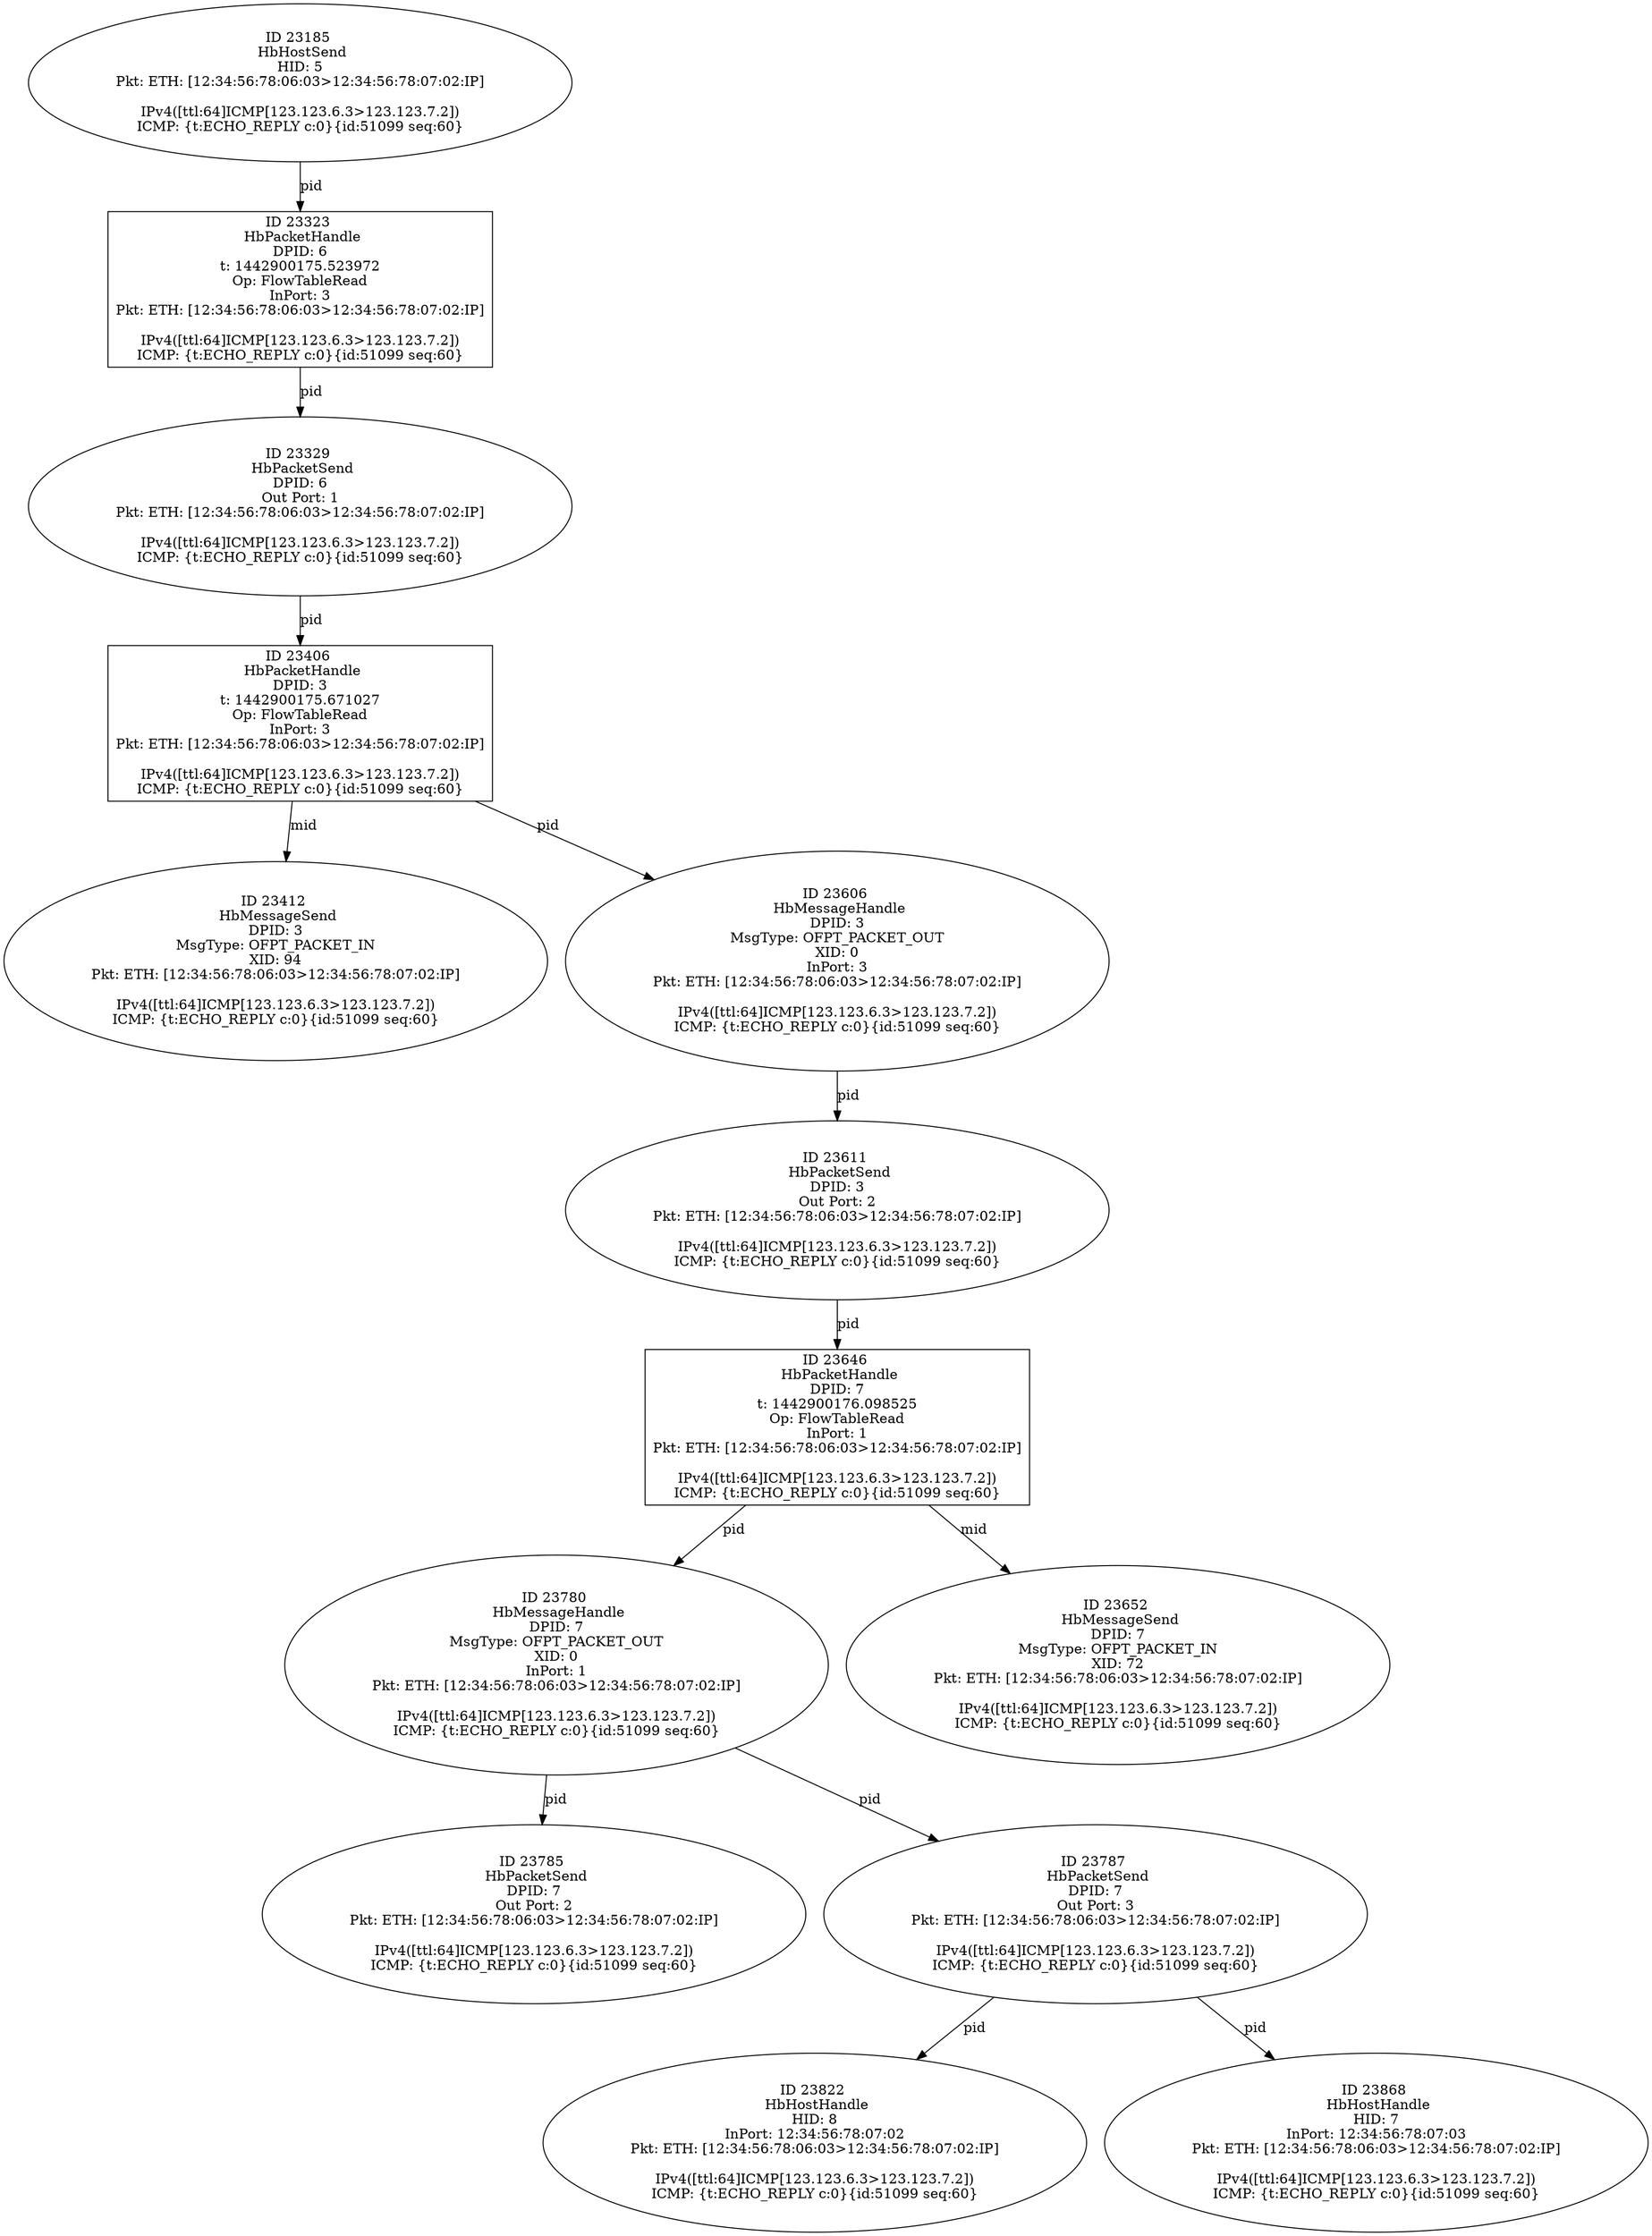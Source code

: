 strict digraph G {
23329 [shape=oval, event=<hb_events.HbPacketSend object at 0x10cdc4f90>, label="ID 23329 
 HbPacketSend
DPID: 6
Out Port: 1
Pkt: ETH: [12:34:56:78:06:03>12:34:56:78:07:02:IP]

IPv4([ttl:64]ICMP[123.123.6.3>123.123.7.2])
ICMP: {t:ECHO_REPLY c:0}{id:51099 seq:60}"];
23323 [shape=box, event=<hb_events.HbPacketHandle object at 0x10cdb5e50>, label="ID 23323 
 HbPacketHandle
DPID: 6
t: 1442900175.523972
Op: FlowTableRead
InPort: 3
Pkt: ETH: [12:34:56:78:06:03>12:34:56:78:07:02:IP]

IPv4([ttl:64]ICMP[123.123.6.3>123.123.7.2])
ICMP: {t:ECHO_REPLY c:0}{id:51099 seq:60}"];
23780 [shape=oval, event=<hb_events.HbMessageHandle object at 0x10cf53510>, label="ID 23780 
 HbMessageHandle
DPID: 7
MsgType: OFPT_PACKET_OUT
XID: 0
InPort: 1
Pkt: ETH: [12:34:56:78:06:03>12:34:56:78:07:02:IP]

IPv4([ttl:64]ICMP[123.123.6.3>123.123.7.2])
ICMP: {t:ECHO_REPLY c:0}{id:51099 seq:60}"];
23785 [shape=oval, event=<hb_events.HbPacketSend object at 0x10cf53a90>, label="ID 23785 
 HbPacketSend
DPID: 7
Out Port: 2
Pkt: ETH: [12:34:56:78:06:03>12:34:56:78:07:02:IP]

IPv4([ttl:64]ICMP[123.123.6.3>123.123.7.2])
ICMP: {t:ECHO_REPLY c:0}{id:51099 seq:60}"];
23787 [shape=oval, event=<hb_events.HbPacketSend object at 0x10cf5ad90>, label="ID 23787 
 HbPacketSend
DPID: 7
Out Port: 3
Pkt: ETH: [12:34:56:78:06:03>12:34:56:78:07:02:IP]

IPv4([ttl:64]ICMP[123.123.6.3>123.123.7.2])
ICMP: {t:ECHO_REPLY c:0}{id:51099 seq:60}"];
23406 [shape=box, event=<hb_events.HbPacketHandle object at 0x10cdf4250>, label="ID 23406 
 HbPacketHandle
DPID: 3
t: 1442900175.671027
Op: FlowTableRead
InPort: 3
Pkt: ETH: [12:34:56:78:06:03>12:34:56:78:07:02:IP]

IPv4([ttl:64]ICMP[123.123.6.3>123.123.7.2])
ICMP: {t:ECHO_REPLY c:0}{id:51099 seq:60}"];
23185 [shape=oval, event=<hb_events.HbHostSend object at 0x10cd52910>, label="ID 23185 
 HbHostSend
HID: 5
Pkt: ETH: [12:34:56:78:06:03>12:34:56:78:07:02:IP]

IPv4([ttl:64]ICMP[123.123.6.3>123.123.7.2])
ICMP: {t:ECHO_REPLY c:0}{id:51099 seq:60}"];
23412 [shape=oval, event=<hb_events.HbMessageSend object at 0x10ce02090>, label="ID 23412 
 HbMessageSend
DPID: 3
MsgType: OFPT_PACKET_IN
XID: 94
Pkt: ETH: [12:34:56:78:06:03>12:34:56:78:07:02:IP]

IPv4([ttl:64]ICMP[123.123.6.3>123.123.7.2])
ICMP: {t:ECHO_REPLY c:0}{id:51099 seq:60}"];
23822 [shape=oval, event=<hb_events.HbHostHandle object at 0x10cf73190>, label="ID 23822 
 HbHostHandle
HID: 8
InPort: 12:34:56:78:07:02
Pkt: ETH: [12:34:56:78:06:03>12:34:56:78:07:02:IP]

IPv4([ttl:64]ICMP[123.123.6.3>123.123.7.2])
ICMP: {t:ECHO_REPLY c:0}{id:51099 seq:60}"];
23606 [shape=oval, event=<hb_events.HbMessageHandle object at 0x10ceaa1d0>, label="ID 23606 
 HbMessageHandle
DPID: 3
MsgType: OFPT_PACKET_OUT
XID: 0
InPort: 3
Pkt: ETH: [12:34:56:78:06:03>12:34:56:78:07:02:IP]

IPv4([ttl:64]ICMP[123.123.6.3>123.123.7.2])
ICMP: {t:ECHO_REPLY c:0}{id:51099 seq:60}"];
23652 [shape=oval, event=<hb_events.HbMessageSend object at 0x10ceca9d0>, label="ID 23652 
 HbMessageSend
DPID: 7
MsgType: OFPT_PACKET_IN
XID: 72
Pkt: ETH: [12:34:56:78:06:03>12:34:56:78:07:02:IP]

IPv4([ttl:64]ICMP[123.123.6.3>123.123.7.2])
ICMP: {t:ECHO_REPLY c:0}{id:51099 seq:60}"];
23611 [shape=oval, event=<hb_events.HbPacketSend object at 0x10ceaa490>, label="ID 23611 
 HbPacketSend
DPID: 3
Out Port: 2
Pkt: ETH: [12:34:56:78:06:03>12:34:56:78:07:02:IP]

IPv4([ttl:64]ICMP[123.123.6.3>123.123.7.2])
ICMP: {t:ECHO_REPLY c:0}{id:51099 seq:60}"];
23868 [shape=oval, event=<hb_events.HbHostHandle object at 0x10cfa29d0>, label="ID 23868 
 HbHostHandle
HID: 7
InPort: 12:34:56:78:07:03
Pkt: ETH: [12:34:56:78:06:03>12:34:56:78:07:02:IP]

IPv4([ttl:64]ICMP[123.123.6.3>123.123.7.2])
ICMP: {t:ECHO_REPLY c:0}{id:51099 seq:60}"];
23646 [shape=box, event=<hb_events.HbPacketHandle object at 0x10cec4490>, label="ID 23646 
 HbPacketHandle
DPID: 7
t: 1442900176.098525
Op: FlowTableRead
InPort: 1
Pkt: ETH: [12:34:56:78:06:03>12:34:56:78:07:02:IP]

IPv4([ttl:64]ICMP[123.123.6.3>123.123.7.2])
ICMP: {t:ECHO_REPLY c:0}{id:51099 seq:60}"];
23329 -> 23406  [rel=pid, label=pid];
23611 -> 23646  [rel=pid, label=pid];
23780 -> 23785  [rel=pid, label=pid];
23780 -> 23787  [rel=pid, label=pid];
23787 -> 23868  [rel=pid, label=pid];
23787 -> 23822  [rel=pid, label=pid];
23406 -> 23412  [rel=mid, label=mid];
23406 -> 23606  [rel=pid, label=pid];
23185 -> 23323  [rel=pid, label=pid];
23606 -> 23611  [rel=pid, label=pid];
23323 -> 23329  [rel=pid, label=pid];
23646 -> 23780  [rel=pid, label=pid];
23646 -> 23652  [rel=mid, label=mid];
}
